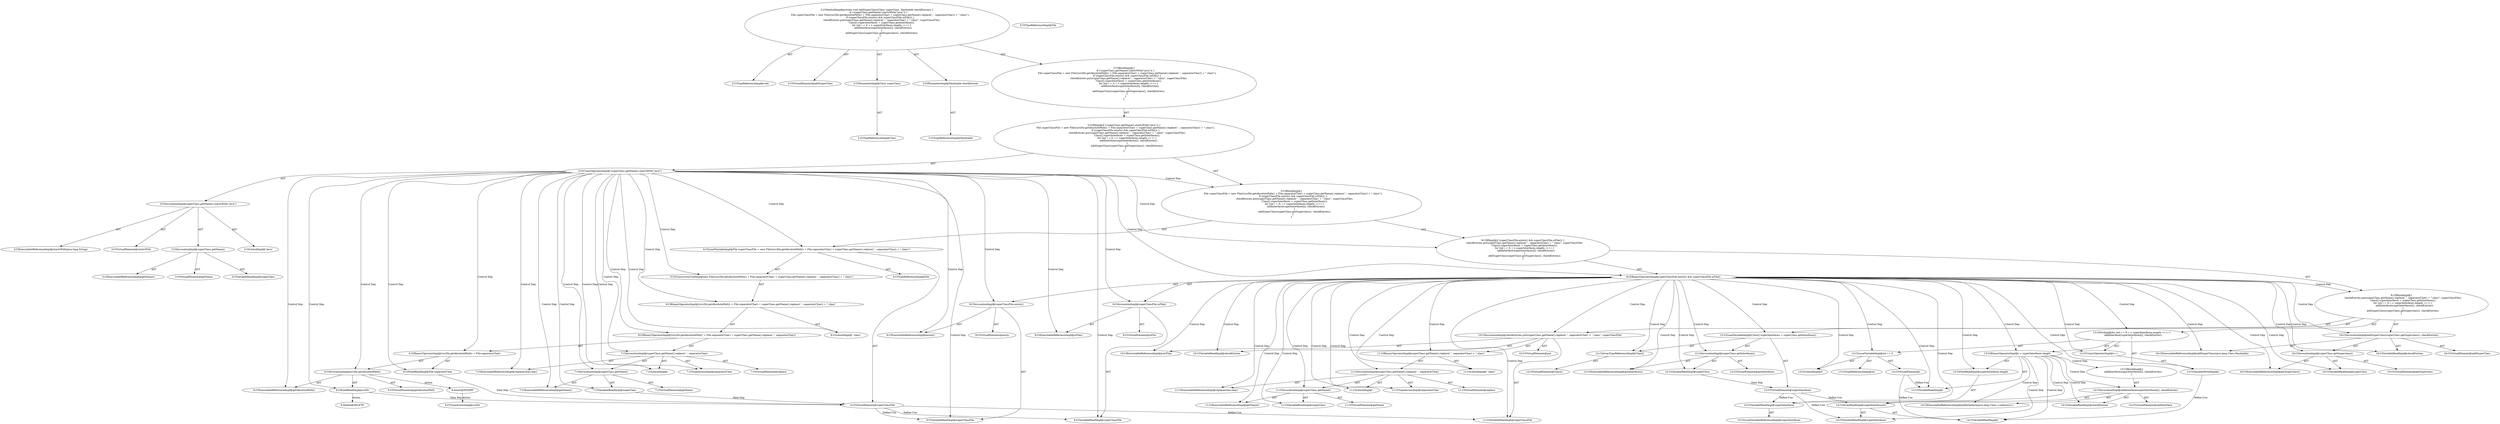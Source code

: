 digraph "addSuperClass#?,Class,Hashtable" {
0 [label="2:CtTypeReferenceImpl@void" shape=ellipse]
1 [label="2:CtVirtualElement@addSuperClass" shape=ellipse]
2 [label="2:CtParameterImpl@Class superClass" shape=ellipse]
3 [label="2:CtTypeReferenceImpl@Class" shape=ellipse]
4 [label="2:CtParameterImpl@Hashtable checkEntries" shape=ellipse]
5 [label="2:CtTypeReferenceImpl@Hashtable" shape=ellipse]
6 [label="3:CtExecutableReferenceImpl@startsWith(java.lang.String)" shape=ellipse]
7 [label="3:CtVirtualElement@startsWith" shape=ellipse]
8 [label="3:CtExecutableReferenceImpl@getName()" shape=ellipse]
9 [label="3:CtVirtualElement@getName" shape=ellipse]
10 [label="3:CtVariableReadImpl@superClass" shape=ellipse]
11 [label="3:CtInvocationImpl@superClass.getName()" shape=ellipse]
12 [label="3:CtLiteralImpl@\"java\"" shape=ellipse]
13 [label="3:CtInvocationImpl@superClass.getName().startsWith(\"java\")" shape=ellipse]
14 [label="3:CtUnaryOperatorImpl@!superClass.getName().startsWith(\"java\")" shape=ellipse]
15 [label="4:CtTypeReferenceImpl@File" shape=ellipse]
16 [label="5:CtTypeReferenceImpl@File" shape=ellipse]
17 [label="6:CtExecutableReferenceImpl@getAbsolutePath()" shape=ellipse]
18 [label="6:CtVirtualElement@getAbsolutePath" shape=ellipse]
19 [label="6:CtFieldReadImpl@srcDir" shape=ellipse]
20 [label="6:CtInvocationImpl@srcDir.getAbsolutePath()" shape=ellipse]
21 [label="6:CtFieldReadImpl@File.separatorChar" shape=ellipse]
22 [label="6:CtBinaryOperatorImpl@(srcDir.getAbsolutePath() + File.separatorChar)" shape=ellipse]
23 [label="7:CtExecutableReferenceImpl@replace(char,char)" shape=ellipse]
24 [label="7:CtVirtualElement@replace" shape=ellipse]
25 [label="7:CtExecutableReferenceImpl@getName()" shape=ellipse]
26 [label="7:CtVirtualElement@getName" shape=ellipse]
27 [label="7:CtVariableReadImpl@superClass" shape=ellipse]
28 [label="7:CtInvocationImpl@superClass.getName()" shape=ellipse]
29 [label="7:CtLiteralImpl@'.'" shape=ellipse]
30 [label="7:CtTypeAccessImpl@separatorChar" shape=ellipse]
31 [label="7:CtInvocationImpl@superClass.getName().replace('.', separatorChar)" shape=ellipse]
32 [label="6:CtBinaryOperatorImpl@((srcDir.getAbsolutePath() + File.separatorChar) + superClass.getName().replace('.', separatorChar))" shape=ellipse]
33 [label="8:CtLiteralImpl@\".class\"" shape=ellipse]
34 [label="6:CtBinaryOperatorImpl@((srcDir.getAbsolutePath() + File.separatorChar) + superClass.getName().replace('.', separatorChar)) + \".class\"" shape=ellipse]
35 [label="5:CtConstructorCallImpl@new File(((srcDir.getAbsolutePath() + File.separatorChar) + superClass.getName().replace('.', separatorChar)) + \".class\")" shape=ellipse]
36 [label="4:CtVirtualElement@superClassFile" shape=ellipse]
37 [label="4:CtLocalVariableImpl@File superClassFile = new File(((srcDir.getAbsolutePath() + File.separatorChar) + superClass.getName().replace('.', separatorChar)) + \".class\")" shape=ellipse]
38 [label="9:CtExecutableReferenceImpl@exists()" shape=ellipse]
39 [label="9:CtVirtualElement@exists" shape=ellipse]
40 [label="9:CtVariableReadImpl@superClassFile" shape=ellipse]
41 [label="9:CtInvocationImpl@superClassFile.exists()" shape=ellipse]
42 [label="9:CtExecutableReferenceImpl@isFile()" shape=ellipse]
43 [label="9:CtVirtualElement@isFile" shape=ellipse]
44 [label="9:CtVariableReadImpl@superClassFile" shape=ellipse]
45 [label="9:CtInvocationImpl@superClassFile.isFile()" shape=ellipse]
46 [label="9:CtBinaryOperatorImpl@superClassFile.exists() && superClassFile.isFile()" shape=ellipse]
47 [label="10:CtExecutableReferenceImpl@put(File)" shape=ellipse]
48 [label="10:CtVirtualElement@put" shape=ellipse]
49 [label="10:CtVariableReadImpl@checkEntries" shape=ellipse]
50 [label="11:CtExecutableReferenceImpl@replace(char,char)" shape=ellipse]
51 [label="11:CtVirtualElement@replace" shape=ellipse]
52 [label="11:CtExecutableReferenceImpl@getName()" shape=ellipse]
53 [label="11:CtVirtualElement@getName" shape=ellipse]
54 [label="11:CtVariableReadImpl@superClass" shape=ellipse]
55 [label="11:CtInvocationImpl@superClass.getName()" shape=ellipse]
56 [label="11:CtLiteralImpl@'.'" shape=ellipse]
57 [label="11:CtTypeAccessImpl@separatorChar" shape=ellipse]
58 [label="11:CtInvocationImpl@superClass.getName().replace('.', separatorChar)" shape=ellipse]
59 [label="11:CtLiteralImpl@\".class\"" shape=ellipse]
60 [label="11:CtBinaryOperatorImpl@superClass.getName().replace('.', separatorChar) + \".class\"" shape=ellipse]
61 [label="11:CtVariableReadImpl@superClassFile" shape=ellipse]
62 [label="10:CtInvocationImpl@checkEntries.put(superClass.getName().replace('.', separatorChar) + \".class\", superClassFile)" shape=ellipse]
63 [label="12:CtVirtualElement@Class[]" shape=ellipse]
64 [label="12:CtArrayTypeReferenceImpl@Class[]" shape=ellipse]
65 [label="12:CtExecutableReferenceImpl@getInterfaces()" shape=ellipse]
66 [label="12:CtVirtualElement@getInterfaces" shape=ellipse]
67 [label="12:CtVariableReadImpl@superClass" shape=ellipse]
68 [label="12:CtInvocationImpl@superClass.getInterfaces()" shape=ellipse]
69 [label="12:CtVirtualElement@superInterfaces" shape=ellipse]
70 [label="12:CtLocalVariableImpl@Class[] superInterfaces = superClass.getInterfaces()" shape=ellipse]
71 [label="13:CtTypeReferenceImpl@int" shape=ellipse]
72 [label="13:CtLiteralImpl@0" shape=ellipse]
73 [label="13:CtVirtualElement@i" shape=ellipse]
74 [label="13:CtLocalVariableImpl@int i = 0" shape=ellipse]
75 [label="13:CtVariableReadImpl@i" shape=ellipse]
76 [label="13:CtVariableReadImpl@superInterfaces" shape=ellipse]
77 [label="13:CtLocalVariableReferenceImpl@superInterfaces" shape=ellipse]
78 [label="13:CtFieldReadImpl@superInterfaces.length" shape=ellipse]
79 [label="13:CtBinaryOperatorImpl@i < superInterfaces.length" shape=ellipse]
80 [label="13:CtVariableWriteImpl@i" shape=ellipse]
81 [label="13:CtUnaryOperatorImpl@i++" shape=ellipse]
82 [label="14:CtExecutableReferenceImpl@addInterface(java.lang.Class,<unknown>)" shape=ellipse]
83 [label="14:CtVirtualElement@addInterface" shape=ellipse]
84 [label="14:CtVariableReadImpl@superInterfaces" shape=ellipse]
85 [label="14:CtVariableReadImpl@i" shape=ellipse]
86 [label="14:CtArrayReadImpl@superInterfaces[i]" shape=ellipse]
87 [label="14:CtVariableReadImpl@checkEntries" shape=ellipse]
88 [label="14:CtInvocationImpl@addInterface(superInterfaces[i], checkEntries)" shape=ellipse]
89 [label="13:CtBlockImpl@\{
    addInterface(superInterfaces[i], checkEntries);
\}" shape=ellipse]
90 [label="13:CtForImpl@for (int i = 0; i < superInterfaces.length; i++) \{
    addInterface(superInterfaces[i], checkEntries);
\}" shape=ellipse]
91 [label="16:CtExecutableReferenceImpl@addSuperClass(java.lang.Class,Hashtable)" shape=ellipse]
92 [label="16:CtVirtualElement@addSuperClass" shape=ellipse]
93 [label="16:CtExecutableReferenceImpl@getSuperclass()" shape=ellipse]
94 [label="16:CtVirtualElement@getSuperclass" shape=ellipse]
95 [label="16:CtVariableReadImpl@superClass" shape=ellipse]
96 [label="16:CtInvocationImpl@superClass.getSuperclass()" shape=ellipse]
97 [label="16:CtVariableReadImpl@checkEntries" shape=ellipse]
98 [label="16:CtInvocationImpl@addSuperClass(superClass.getSuperclass(), checkEntries)" shape=ellipse]
99 [label="9:CtBlockImpl@\{
    checkEntries.put(superClass.getName().replace('.', separatorChar) + \".class\", superClassFile);
    Class[] superInterfaces = superClass.getInterfaces();
    for (int i = 0; i < superInterfaces.length; i++) \{
        addInterface(superInterfaces[i], checkEntries);
    \}
    addSuperClass(superClass.getSuperclass(), checkEntries);
\}" shape=ellipse]
100 [label="9:CtIfImpl@if (superClassFile.exists() && superClassFile.isFile()) \{
    checkEntries.put(superClass.getName().replace('.', separatorChar) + \".class\", superClassFile);
    Class[] superInterfaces = superClass.getInterfaces();
    for (int i = 0; i < superInterfaces.length; i++) \{
        addInterface(superInterfaces[i], checkEntries);
    \}
    addSuperClass(superClass.getSuperclass(), checkEntries);
\}" shape=ellipse]
101 [label="3:CtBlockImpl@\{
    File superClassFile = new File(((srcDir.getAbsolutePath() + File.separatorChar) + superClass.getName().replace('.', separatorChar)) + \".class\");
    if (superClassFile.exists() && superClassFile.isFile()) \{
        checkEntries.put(superClass.getName().replace('.', separatorChar) + \".class\", superClassFile);
        Class[] superInterfaces = superClass.getInterfaces();
        for (int i = 0; i < superInterfaces.length; i++) \{
            addInterface(superInterfaces[i], checkEntries);
        \}
        addSuperClass(superClass.getSuperclass(), checkEntries);
    \}
\}" shape=ellipse]
102 [label="3:CtIfImpl@if (!superClass.getName().startsWith(\"java\")) \{
    File superClassFile = new File(((srcDir.getAbsolutePath() + File.separatorChar) + superClass.getName().replace('.', separatorChar)) + \".class\");
    if (superClassFile.exists() && superClassFile.isFile()) \{
        checkEntries.put(superClass.getName().replace('.', separatorChar) + \".class\", superClassFile);
        Class[] superInterfaces = superClass.getInterfaces();
        for (int i = 0; i < superInterfaces.length; i++) \{
            addInterface(superInterfaces[i], checkEntries);
        \}
        addSuperClass(superClass.getSuperclass(), checkEntries);
    \}
\}" shape=ellipse]
103 [label="2:CtBlockImpl@\{
    if (!superClass.getName().startsWith(\"java\")) \{
        File superClassFile = new File(((srcDir.getAbsolutePath() + File.separatorChar) + superClass.getName().replace('.', separatorChar)) + \".class\");
        if (superClassFile.exists() && superClassFile.isFile()) \{
            checkEntries.put(superClass.getName().replace('.', separatorChar) + \".class\", superClassFile);
            Class[] superInterfaces = superClass.getInterfaces();
            for (int i = 0; i < superInterfaces.length; i++) \{
                addInterface(superInterfaces[i], checkEntries);
            \}
            addSuperClass(superClass.getSuperclass(), checkEntries);
        \}
    \}
\}" shape=ellipse]
104 [label="2:CtMethodImpl@private void addSuperClass(Class superClass, Hashtable checkEntries) \{
    if (!superClass.getName().startsWith(\"java\")) \{
        File superClassFile = new File(((srcDir.getAbsolutePath() + File.separatorChar) + superClass.getName().replace('.', separatorChar)) + \".class\");
        if (superClassFile.exists() && superClassFile.isFile()) \{
            checkEntries.put(superClass.getName().replace('.', separatorChar) + \".class\", superClassFile);
            Class[] superInterfaces = superClass.getInterfaces();
            for (int i = 0; i < superInterfaces.length; i++) \{
                addInterface(superInterfaces[i], checkEntries);
            \}
            addSuperClass(superClass.getSuperclass(), checkEntries);
        \}
    \}
\}" shape=ellipse]
105 [label="6:Delete@DELETE" shape=ellipse]
106 [label="6:Insert@INSERT" shape=ellipse]
107 [label="6:CtTypeAccessImpl@srcDir" shape=ellipse]
2 -> 3 [label="AST"];
4 -> 5 [label="AST"];
11 -> 9 [label="AST"];
11 -> 10 [label="AST"];
11 -> 8 [label="AST"];
13 -> 7 [label="AST"];
13 -> 11 [label="AST"];
13 -> 6 [label="AST"];
13 -> 12 [label="AST"];
14 -> 13 [label="AST"];
14 -> 101 [label="Control Dep"];
14 -> 37 [label="Control Dep"];
14 -> 35 [label="Control Dep"];
14 -> 34 [label="Control Dep"];
14 -> 32 [label="Control Dep"];
14 -> 22 [label="Control Dep"];
14 -> 20 [label="Control Dep"];
14 -> 17 [label="Control Dep"];
14 -> 19 [label="Control Dep"];
14 -> 21 [label="Control Dep"];
14 -> 31 [label="Control Dep"];
14 -> 23 [label="Control Dep"];
14 -> 28 [label="Control Dep"];
14 -> 25 [label="Control Dep"];
14 -> 27 [label="Control Dep"];
14 -> 29 [label="Control Dep"];
14 -> 30 [label="Control Dep"];
14 -> 33 [label="Control Dep"];
14 -> 100 [label="Control Dep"];
14 -> 46 [label="Control Dep"];
14 -> 41 [label="Control Dep"];
14 -> 38 [label="Control Dep"];
14 -> 40 [label="Control Dep"];
14 -> 45 [label="Control Dep"];
14 -> 42 [label="Control Dep"];
14 -> 44 [label="Control Dep"];
19 -> 36 [label="Data Dep"];
19 -> 105 [label="Action"];
20 -> 18 [label="AST"];
20 -> 19 [label="AST"];
20 -> 17 [label="AST"];
20 -> 106 [label="Action"];
21 -> 36 [label="Data Dep"];
22 -> 20 [label="AST"];
22 -> 21 [label="AST"];
27 -> 36 [label="Data Dep"];
28 -> 26 [label="AST"];
28 -> 27 [label="AST"];
28 -> 25 [label="AST"];
31 -> 24 [label="AST"];
31 -> 28 [label="AST"];
31 -> 23 [label="AST"];
31 -> 29 [label="AST"];
31 -> 30 [label="AST"];
32 -> 22 [label="AST"];
32 -> 31 [label="AST"];
34 -> 32 [label="AST"];
34 -> 33 [label="AST"];
35 -> 34 [label="AST"];
36 -> 40 [label="Define-Use"];
36 -> 44 [label="Define-Use"];
36 -> 61 [label="Define-Use"];
37 -> 36 [label="AST"];
37 -> 15 [label="AST"];
37 -> 35 [label="AST"];
41 -> 39 [label="AST"];
41 -> 40 [label="AST"];
41 -> 38 [label="AST"];
45 -> 43 [label="AST"];
45 -> 44 [label="AST"];
45 -> 42 [label="AST"];
46 -> 41 [label="AST"];
46 -> 45 [label="AST"];
46 -> 99 [label="Control Dep"];
46 -> 62 [label="Control Dep"];
46 -> 47 [label="Control Dep"];
46 -> 49 [label="Control Dep"];
46 -> 60 [label="Control Dep"];
46 -> 58 [label="Control Dep"];
46 -> 50 [label="Control Dep"];
46 -> 55 [label="Control Dep"];
46 -> 52 [label="Control Dep"];
46 -> 54 [label="Control Dep"];
46 -> 56 [label="Control Dep"];
46 -> 57 [label="Control Dep"];
46 -> 59 [label="Control Dep"];
46 -> 61 [label="Control Dep"];
46 -> 70 [label="Control Dep"];
46 -> 64 [label="Control Dep"];
46 -> 68 [label="Control Dep"];
46 -> 65 [label="Control Dep"];
46 -> 67 [label="Control Dep"];
46 -> 90 [label="Control Dep"];
46 -> 74 [label="Control Dep"];
46 -> 72 [label="Control Dep"];
46 -> 79 [label="Control Dep"];
46 -> 75 [label="Control Dep"];
46 -> 78 [label="Control Dep"];
46 -> 76 [label="Control Dep"];
46 -> 81 [label="Control Dep"];
46 -> 80 [label="Control Dep"];
46 -> 98 [label="Control Dep"];
46 -> 91 [label="Control Dep"];
46 -> 96 [label="Control Dep"];
46 -> 93 [label="Control Dep"];
46 -> 95 [label="Control Dep"];
46 -> 97 [label="Control Dep"];
55 -> 53 [label="AST"];
55 -> 54 [label="AST"];
55 -> 52 [label="AST"];
58 -> 51 [label="AST"];
58 -> 55 [label="AST"];
58 -> 50 [label="AST"];
58 -> 56 [label="AST"];
58 -> 57 [label="AST"];
60 -> 58 [label="AST"];
60 -> 59 [label="AST"];
62 -> 48 [label="AST"];
62 -> 49 [label="AST"];
62 -> 47 [label="AST"];
62 -> 60 [label="AST"];
62 -> 61 [label="AST"];
64 -> 63 [label="AST"];
67 -> 69 [label="Data Dep"];
68 -> 66 [label="AST"];
68 -> 67 [label="AST"];
68 -> 65 [label="AST"];
69 -> 76 [label="Define-Use"];
69 -> 84 [label="Define-Use"];
69 -> 86 [label="Define-Use"];
70 -> 69 [label="AST"];
70 -> 64 [label="AST"];
70 -> 68 [label="AST"];
73 -> 75 [label="Define-Use"];
73 -> 85 [label="Define-Use"];
74 -> 73 [label="AST"];
74 -> 71 [label="AST"];
74 -> 72 [label="AST"];
76 -> 77 [label="AST"];
78 -> 76 [label="AST"];
79 -> 75 [label="AST"];
79 -> 78 [label="AST"];
79 -> 89 [label="Control Dep"];
79 -> 88 [label="Control Dep"];
79 -> 82 [label="Control Dep"];
79 -> 86 [label="Control Dep"];
79 -> 84 [label="Control Dep"];
79 -> 85 [label="Control Dep"];
79 -> 87 [label="Control Dep"];
80 -> 85 [label="Define-Use"];
81 -> 80 [label="AST"];
86 -> 84 [label="AST"];
86 -> 85 [label="AST"];
88 -> 83 [label="AST"];
88 -> 82 [label="AST"];
88 -> 86 [label="AST"];
88 -> 87 [label="AST"];
89 -> 88 [label="AST"];
90 -> 74 [label="AST"];
90 -> 79 [label="AST"];
90 -> 81 [label="AST"];
90 -> 89 [label="AST"];
96 -> 94 [label="AST"];
96 -> 95 [label="AST"];
96 -> 93 [label="AST"];
98 -> 92 [label="AST"];
98 -> 91 [label="AST"];
98 -> 96 [label="AST"];
98 -> 97 [label="AST"];
99 -> 62 [label="AST"];
99 -> 70 [label="AST"];
99 -> 90 [label="AST"];
99 -> 98 [label="AST"];
100 -> 46 [label="AST"];
100 -> 99 [label="AST"];
101 -> 37 [label="AST"];
101 -> 100 [label="AST"];
102 -> 14 [label="AST"];
102 -> 101 [label="AST"];
103 -> 102 [label="AST"];
104 -> 1 [label="AST"];
104 -> 0 [label="AST"];
104 -> 2 [label="AST"];
104 -> 4 [label="AST"];
104 -> 103 [label="AST"];
106 -> 107 [label="Action"];
}